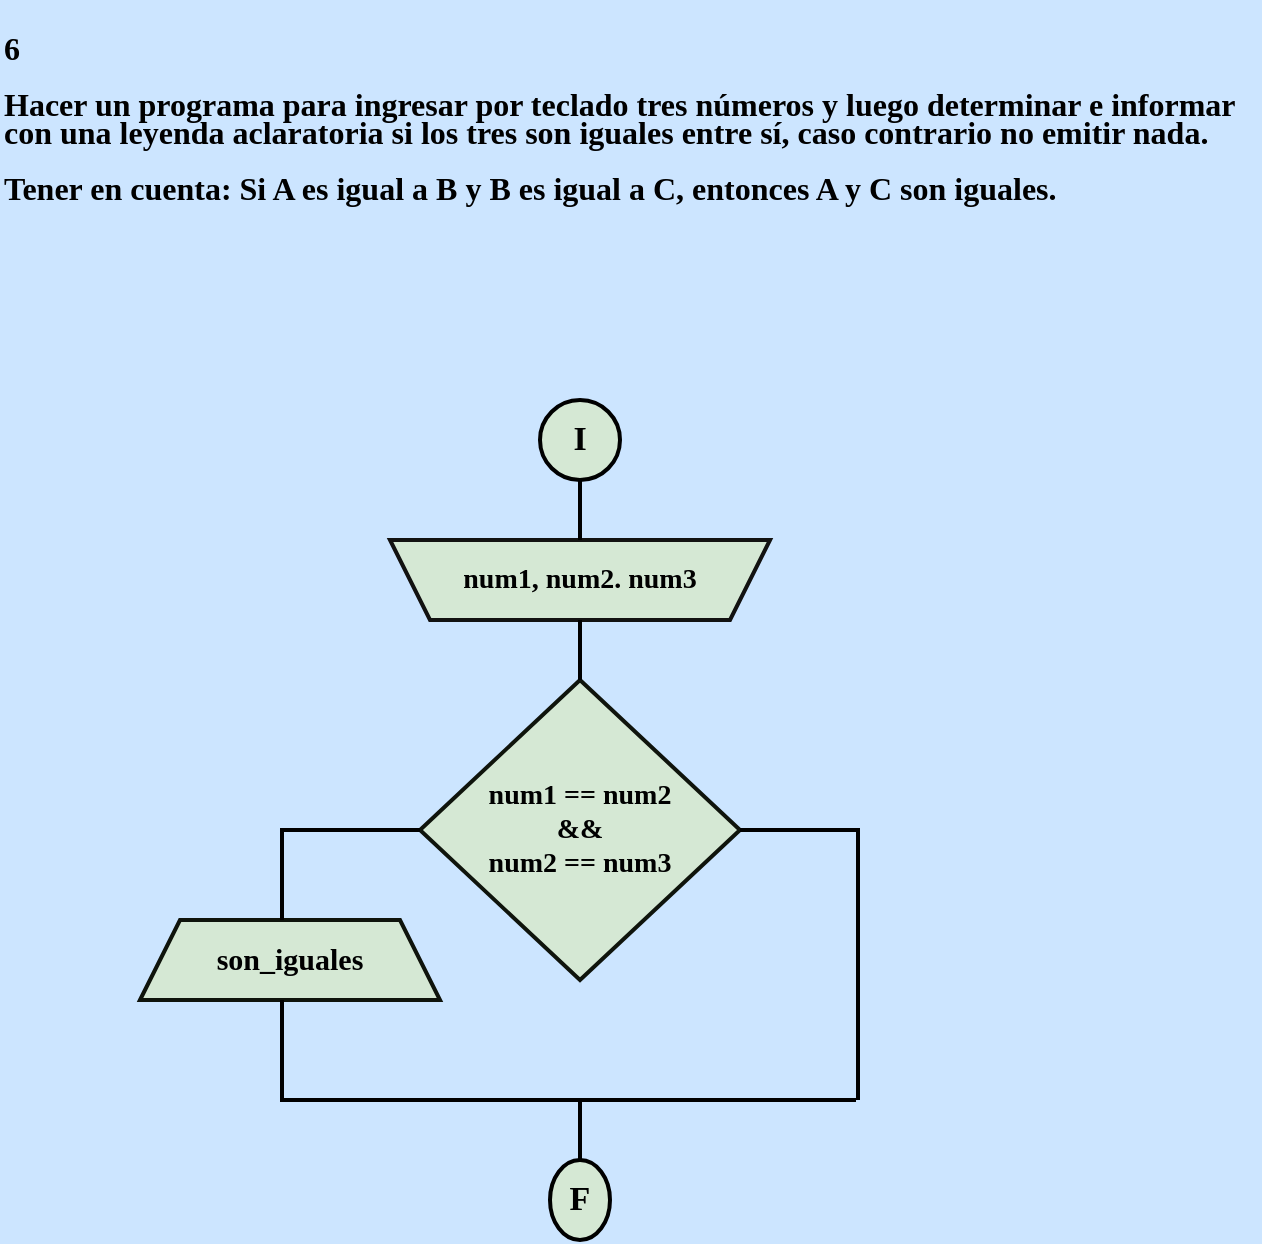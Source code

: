 <mxfile version="24.1.0" type="device">
  <diagram name="Página-1" id="nKVP-QfNnm2D3-vxUSZI">
    <mxGraphModel dx="1420" dy="830" grid="1" gridSize="10" guides="1" tooltips="1" connect="1" arrows="1" fold="1" page="1" pageScale="1" pageWidth="827" pageHeight="1169" background="#CCE5FF" math="0" shadow="0">
      <root>
        <mxCell id="0" />
        <mxCell id="1" parent="0" />
        <mxCell id="-SDjrcaa43Sj-VOMvngT-1" value="&lt;p style=&quot;line-height: 100%;&quot;&gt;&lt;b style=&quot;font-size: 16px;&quot;&gt;&lt;font face=&quot;Comic Sans MS&quot; color=&quot;#000000&quot;&gt;6&lt;br&gt;&lt;br&gt;Hacer un programa para ingresar por teclado tres números y luego determinar e informar con una leyenda aclaratoria si los tres son iguales entre sí, caso contrario no emitir nada.&lt;br&gt;&lt;br&gt;Tener en cuenta:  Si A es igual a B y B es igual a C, entonces A y C son iguales.&lt;/font&gt;&lt;/b&gt;&lt;/p&gt;" style="text;whiteSpace=wrap;html=1;fontFamily=Architects Daughter;fontSource=https%3A%2F%2Ffonts.googleapis.com%2Fcss%3Ffamily%3DArchitects%2BDaughter;" vertex="1" parent="1">
          <mxGeometry x="80" width="630" height="170" as="geometry" />
        </mxCell>
        <mxCell id="-SDjrcaa43Sj-VOMvngT-29" value="" style="group" vertex="1" connectable="0" parent="1">
          <mxGeometry x="150" y="200" width="364" height="420" as="geometry" />
        </mxCell>
        <mxCell id="-SDjrcaa43Sj-VOMvngT-4" value="" style="shape=trapezoid;perimeter=trapezoidPerimeter;whiteSpace=wrap;html=1;fixedSize=1;rounded=0;labelBackgroundColor=none;strokeColor=#121211;strokeWidth=2;align=center;verticalAlign=middle;fontFamily=Helvetica;fontSize=12;fontColor=default;fillColor=#d5e8d4;direction=west;container=1;aspect=fixed;" vertex="1" parent="-SDjrcaa43Sj-VOMvngT-29">
          <mxGeometry x="125" y="70" width="190" height="40" as="geometry">
            <mxRectangle x="-1020" y="-650" width="50" height="40" as="alternateBounds" />
          </mxGeometry>
        </mxCell>
        <mxCell id="-SDjrcaa43Sj-VOMvngT-12" value="&lt;font face=&quot;Comic Sans MS&quot; color=&quot;#000000&quot;&gt;&lt;span style=&quot;font-size: 14px;&quot;&gt;&lt;b&gt;num1, num2. num3&lt;/b&gt;&lt;/span&gt;&lt;/font&gt;" style="text;strokeColor=none;align=center;fillColor=none;html=1;verticalAlign=middle;whiteSpace=wrap;rounded=0;fontFamily=Architects Daughter;fontSource=https%3A%2F%2Ffonts.googleapis.com%2Fcss%3Ffamily%3DArchitects%2BDaughter;aspect=fixed;" vertex="1" parent="-SDjrcaa43Sj-VOMvngT-4">
          <mxGeometry x="25" width="140" height="40" as="geometry" />
        </mxCell>
        <mxCell id="-SDjrcaa43Sj-VOMvngT-9" value="" style="group;aspect=fixed;" vertex="1" connectable="0" parent="-SDjrcaa43Sj-VOMvngT-29">
          <mxGeometry x="190" width="60" height="40" as="geometry" />
        </mxCell>
        <mxCell id="-SDjrcaa43Sj-VOMvngT-2" value="" style="strokeWidth=2;html=1;shape=mxgraph.flowchart.start_2;whiteSpace=wrap;rounded=0;labelBackgroundColor=none;strokeColor=#000000;align=center;verticalAlign=middle;fontFamily=Helvetica;fontSize=12;fontColor=default;fillColor=#d5e8d4;aspect=fixed;" vertex="1" parent="-SDjrcaa43Sj-VOMvngT-9">
          <mxGeometry x="10" width="40" height="40" as="geometry" />
        </mxCell>
        <mxCell id="-SDjrcaa43Sj-VOMvngT-8" value="&lt;b&gt;&lt;font style=&quot;font-size: 17px;&quot; face=&quot;Comic Sans MS&quot; color=&quot;#000000&quot;&gt;I&lt;/font&gt;&lt;/b&gt;" style="text;strokeColor=none;align=center;fillColor=none;html=1;verticalAlign=middle;whiteSpace=wrap;rounded=0;fontFamily=Architects Daughter;fontSource=https%3A%2F%2Ffonts.googleapis.com%2Fcss%3Ffamily%3DArchitects%2BDaughter;aspect=fixed;" vertex="1" parent="-SDjrcaa43Sj-VOMvngT-9">
          <mxGeometry y="5" width="60" height="30" as="geometry" />
        </mxCell>
        <mxCell id="-SDjrcaa43Sj-VOMvngT-11" value="" style="group;aspect=fixed;" vertex="1" connectable="0" parent="-SDjrcaa43Sj-VOMvngT-29">
          <mxGeometry x="190" y="380" width="60" height="40" as="geometry" />
        </mxCell>
        <mxCell id="-SDjrcaa43Sj-VOMvngT-3" value="" style="strokeWidth=2;html=1;shape=mxgraph.flowchart.start_2;whiteSpace=wrap;rounded=0;labelBackgroundColor=none;strokeColor=#000000;align=center;verticalAlign=middle;fontFamily=Helvetica;fontSize=12;fontColor=default;fillColor=#d5e8d4;aspect=fixed;" vertex="1" parent="-SDjrcaa43Sj-VOMvngT-11">
          <mxGeometry x="15" width="30" height="40" as="geometry" />
        </mxCell>
        <mxCell id="-SDjrcaa43Sj-VOMvngT-10" value="&lt;b&gt;&lt;font face=&quot;Comic Sans MS&quot; style=&quot;font-size: 17px;&quot; color=&quot;#000000&quot;&gt;F&lt;/font&gt;&lt;/b&gt;" style="text;strokeColor=none;align=center;fillColor=none;html=1;verticalAlign=middle;whiteSpace=wrap;rounded=0;fontFamily=Architects Daughter;fontSource=https%3A%2F%2Ffonts.googleapis.com%2Fcss%3Ffamily%3DArchitects%2BDaughter;aspect=fixed;" vertex="1" parent="-SDjrcaa43Sj-VOMvngT-11">
          <mxGeometry y="5" width="60" height="30" as="geometry" />
        </mxCell>
        <mxCell id="-SDjrcaa43Sj-VOMvngT-14" value="" style="group;aspect=fixed;" vertex="1" connectable="0" parent="-SDjrcaa43Sj-VOMvngT-29">
          <mxGeometry x="140" y="140" width="160" height="150" as="geometry" />
        </mxCell>
        <mxCell id="-SDjrcaa43Sj-VOMvngT-6" value="" style="rhombus;whiteSpace=wrap;html=1;rounded=0;labelBackgroundColor=none;strokeColor=#0F140C;strokeWidth=2;align=center;verticalAlign=middle;fontFamily=Helvetica;fontSize=12;fontColor=default;fillColor=#d5e8d4;aspect=fixed;" vertex="1" parent="-SDjrcaa43Sj-VOMvngT-14">
          <mxGeometry width="160" height="150" as="geometry" />
        </mxCell>
        <mxCell id="-SDjrcaa43Sj-VOMvngT-13" value="&lt;b&gt;&lt;font color=&quot;#000000&quot; style=&quot;font-size: 14px;&quot; face=&quot;Comic Sans MS&quot;&gt;num1 == num2&lt;/font&gt;&lt;/b&gt;&lt;div&gt;&lt;b&gt;&lt;font color=&quot;#000000&quot; style=&quot;font-size: 14px;&quot; face=&quot;Comic Sans MS&quot;&gt;&amp;amp;&amp;amp;&lt;/font&gt;&lt;/b&gt;&lt;/div&gt;&lt;div&gt;&lt;b&gt;&lt;font color=&quot;#000000&quot; style=&quot;font-size: 14px;&quot; face=&quot;Comic Sans MS&quot;&gt;num2 == num3&lt;/font&gt;&lt;/b&gt;&lt;/div&gt;" style="text;strokeColor=none;align=center;fillColor=none;html=1;verticalAlign=middle;whiteSpace=wrap;rounded=0;fontFamily=Architects Daughter;fontSource=https%3A%2F%2Ffonts.googleapis.com%2Fcss%3Ffamily%3DArchitects%2BDaughter;aspect=fixed;" vertex="1" parent="-SDjrcaa43Sj-VOMvngT-14">
          <mxGeometry x="15" y="55" width="130" height="40" as="geometry" />
        </mxCell>
        <mxCell id="-SDjrcaa43Sj-VOMvngT-18" value="" style="group;aspect=fixed;" vertex="1" connectable="0" parent="-SDjrcaa43Sj-VOMvngT-29">
          <mxGeometry y="260" width="150" height="40" as="geometry" />
        </mxCell>
        <mxCell id="-SDjrcaa43Sj-VOMvngT-5" value="" style="shape=trapezoid;perimeter=trapezoidPerimeter;whiteSpace=wrap;html=1;fixedSize=1;rounded=0;labelBackgroundColor=none;strokeColor=#0F140C;strokeWidth=2;align=center;verticalAlign=middle;fontFamily=Helvetica;fontSize=12;fontColor=default;fillColor=#d5e8d4;aspect=fixed;" vertex="1" parent="-SDjrcaa43Sj-VOMvngT-18">
          <mxGeometry width="150" height="40" as="geometry" />
        </mxCell>
        <mxCell id="-SDjrcaa43Sj-VOMvngT-15" value="&lt;font face=&quot;Comic Sans MS&quot; color=&quot;#000000&quot;&gt;&lt;span style=&quot;font-size: 15px;&quot;&gt;&lt;b&gt;son_iguales&lt;/b&gt;&lt;/span&gt;&lt;/font&gt;" style="text;strokeColor=none;align=center;fillColor=none;html=1;verticalAlign=middle;whiteSpace=wrap;rounded=0;fontFamily=Architects Daughter;fontSource=https%3A%2F%2Ffonts.googleapis.com%2Fcss%3Ffamily%3DArchitects%2BDaughter;aspect=fixed;" vertex="1" parent="-SDjrcaa43Sj-VOMvngT-18">
          <mxGeometry x="25" width="100" height="40" as="geometry" />
        </mxCell>
        <mxCell id="-SDjrcaa43Sj-VOMvngT-19" value="" style="line;strokeWidth=2;direction=south;html=1;hachureGap=4;fontFamily=Architects Daughter;fontSource=https://fonts.googleapis.com/css?family=Architects+Daughter;strokeColor=#000000;aspect=fixed;" vertex="1" parent="-SDjrcaa43Sj-VOMvngT-29">
          <mxGeometry x="66" y="214" width="10" height="46" as="geometry" />
        </mxCell>
        <mxCell id="-SDjrcaa43Sj-VOMvngT-20" value="" style="line;strokeWidth=2;direction=south;html=1;hachureGap=4;fontFamily=Architects Daughter;fontSource=https://fonts.googleapis.com/css?family=Architects+Daughter;strokeColor=#000000;aspect=fixed;" vertex="1" parent="-SDjrcaa43Sj-VOMvngT-29">
          <mxGeometry x="354" y="214" width="10" height="136" as="geometry" />
        </mxCell>
        <mxCell id="-SDjrcaa43Sj-VOMvngT-21" value="" style="line;strokeWidth=2;direction=south;html=1;hachureGap=4;fontFamily=Architects Daughter;fontSource=https://fonts.googleapis.com/css?family=Architects+Daughter;strokeColor=#000000;aspect=fixed;" vertex="1" parent="-SDjrcaa43Sj-VOMvngT-29">
          <mxGeometry x="215" y="40" width="10" height="30" as="geometry" />
        </mxCell>
        <mxCell id="-SDjrcaa43Sj-VOMvngT-22" value="" style="line;strokeWidth=2;direction=south;html=1;hachureGap=4;fontFamily=Architects Daughter;fontSource=https://fonts.googleapis.com/css?family=Architects+Daughter;strokeColor=#000000;aspect=fixed;" vertex="1" parent="-SDjrcaa43Sj-VOMvngT-29">
          <mxGeometry x="215" y="110" width="10" height="30" as="geometry" />
        </mxCell>
        <mxCell id="-SDjrcaa43Sj-VOMvngT-23" value="" style="line;strokeWidth=2;html=1;perimeter=backbonePerimeter;points=[];outlineConnect=0;hachureGap=4;fontFamily=Architects Daughter;fontSource=https://fonts.googleapis.com/css?family=Architects+Daughter;strokeColor=#000000;aspect=fixed;" vertex="1" parent="-SDjrcaa43Sj-VOMvngT-29">
          <mxGeometry x="70" y="345" width="288" height="10" as="geometry" />
        </mxCell>
        <mxCell id="-SDjrcaa43Sj-VOMvngT-24" value="" style="line;strokeWidth=2;html=1;perimeter=backbonePerimeter;points=[];outlineConnect=0;hachureGap=4;fontFamily=Architects Daughter;fontSource=https://fonts.googleapis.com/css?family=Architects+Daughter;strokeColor=#000000;aspect=fixed;" vertex="1" parent="-SDjrcaa43Sj-VOMvngT-29">
          <mxGeometry x="300" y="210" width="60" height="10" as="geometry" />
        </mxCell>
        <mxCell id="-SDjrcaa43Sj-VOMvngT-25" value="" style="line;strokeWidth=2;html=1;perimeter=backbonePerimeter;points=[];outlineConnect=0;hachureGap=4;fontFamily=Architects Daughter;fontSource=https://fonts.googleapis.com/css?family=Architects+Daughter;strokeColor=#000000;aspect=fixed;" vertex="1" parent="-SDjrcaa43Sj-VOMvngT-29">
          <mxGeometry x="70" y="210" width="70" height="10" as="geometry" />
        </mxCell>
        <mxCell id="-SDjrcaa43Sj-VOMvngT-27" value="" style="line;strokeWidth=2;direction=south;html=1;hachureGap=4;fontFamily=Architects Daughter;fontSource=https://fonts.googleapis.com/css?family=Architects+Daughter;strokeColor=#000000;aspect=fixed;" vertex="1" parent="-SDjrcaa43Sj-VOMvngT-29">
          <mxGeometry x="215" y="350" width="10" height="30" as="geometry" />
        </mxCell>
        <mxCell id="-SDjrcaa43Sj-VOMvngT-28" value="" style="line;strokeWidth=2;direction=south;html=1;hachureGap=4;fontFamily=Architects Daughter;fontSource=https://fonts.googleapis.com/css?family=Architects+Daughter;strokeColor=#000000;aspect=fixed;" vertex="1" parent="-SDjrcaa43Sj-VOMvngT-29">
          <mxGeometry x="66" y="300" width="10" height="50" as="geometry" />
        </mxCell>
      </root>
    </mxGraphModel>
  </diagram>
</mxfile>
